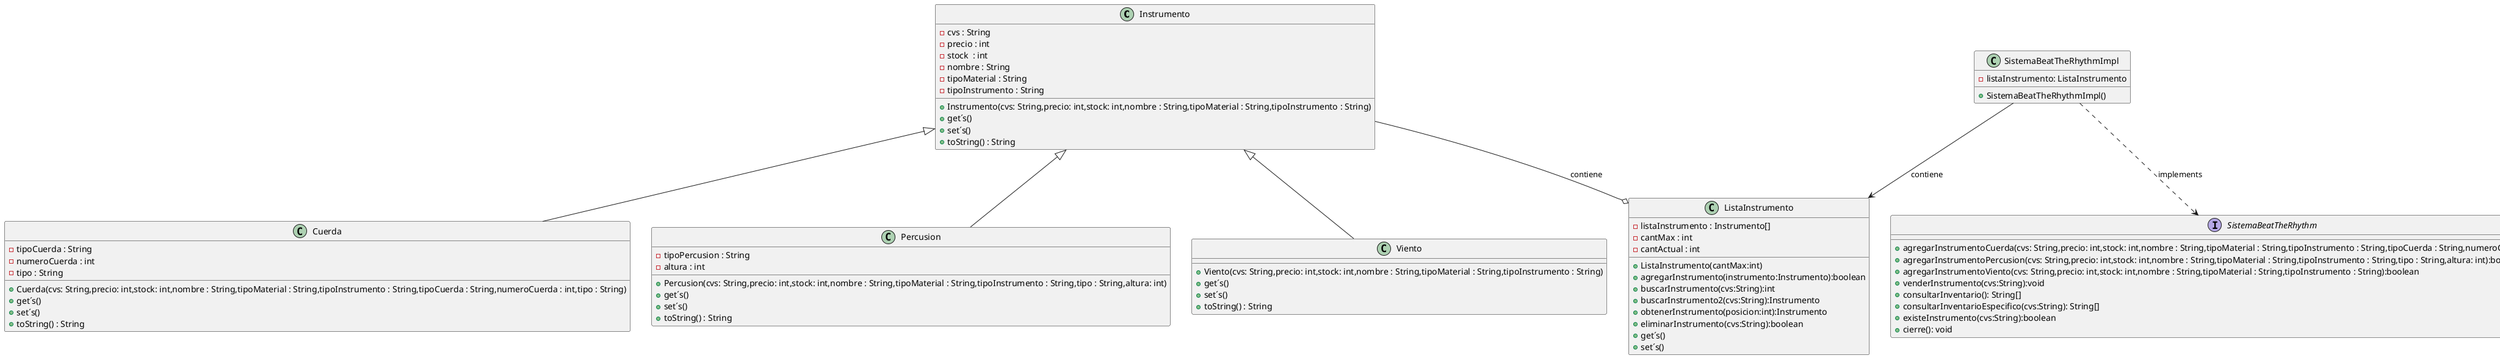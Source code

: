 @startuml
'https://plantuml.com/sequence-diagram
class Instrumento{
-cvs : String
-precio : int
-stock  : int
-nombre : String
-tipoMaterial : String
-tipoInstrumento : String
+Instrumento(cvs: String,precio: int,stock: int,nombre : String,tipoMaterial : String,tipoInstrumento : String)
+get´s()
+set´s()
+toString() : String
}

class Cuerda{
-tipoCuerda : String
-numeroCuerda : int
-tipo : String
+Cuerda(cvs: String,precio: int,stock: int,nombre : String,tipoMaterial : String,tipoInstrumento : String,tipoCuerda : String,numeroCuerda : int,tipo : String)
+get´s()
+set´s()
+toString() : String
}

class Percusion{
-tipoPercusion : String
-altura : int
+Percusion(cvs: String,precio: int,stock: int,nombre : String,tipoMaterial : String,tipoInstrumento : String,tipo : String,altura: int)
+get´s()
+set´s()
+toString() : String
}

class Viento{
+Viento(cvs: String,precio: int,stock: int,nombre : String,tipoMaterial : String,tipoInstrumento : String)
+get´s()
+set´s()
+toString() : String
}

class ListaInstrumento{
-listaInstrumento : Instrumento[]
-cantMax : int
-cantActual : int
+ListaInstrumento(cantMax:int)
+agregarInstrumento(instrumento:Instrumento):boolean
+buscarInstrumento(cvs:String):int
+buscarInstrumento2(cvs:String):Instrumento
+obtenerInstrumento(posicion:int):Instrumento
+eliminarInstrumento(cvs:String):boolean
+get´s()
+set´s()
}

interface SistemaBeatTheRhythm{
+agregarInstrumentoCuerda(cvs: String,precio: int,stock: int,nombre : String,tipoMaterial : String,tipoInstrumento : String,tipoCuerda : String,numeroCuerda : int,tipo : String):boolean
+agregarInstrumentoPercusion(cvs: String,precio: int,stock: int,nombre : String,tipoMaterial : String,tipoInstrumento : String,tipo : String,altura: int):boolean
+agregarInstrumentoViento(cvs: String,precio: int,stock: int,nombre : String,tipoMaterial : String,tipoInstrumento : String):boolean
+venderInstrumento(cvs:String):void
+consultarInventario(): String[]
+consultarInventarioEspecifico(cvs:String): String[]
+existeInstrumento(cvs:String):boolean
+cierre(): void
}

class SistemaBeatTheRhythmImpl{
-listaInstrumento: ListaInstrumento
+SistemaBeatTheRhythmImpl()
}


Instrumento  <|-- Cuerda
Instrumento <|-- Percusion
Instrumento <|-- Viento
Instrumento --o ListaInstrumento : contiene

SistemaBeatTheRhythmImpl ..> SistemaBeatTheRhythm: implements
SistemaBeatTheRhythmImpl --> ListaInstrumento: contiene
@enduml